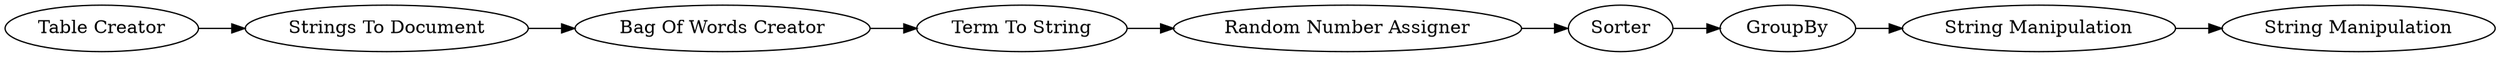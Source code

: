 digraph {
	7 -> 8
	8 -> 9
	3 -> 4
	1 -> 2
	9 -> 10
	2 -> 3
	6 -> 7
	4 -> 6
	1 [label="Table Creator"]
	7 [label=Sorter]
	9 [label="String Manipulation"]
	4 [label="Term To String"]
	6 [label="Random Number Assigner"]
	8 [label=GroupBy]
	3 [label="Bag Of Words Creator"]
	2 [label="Strings To Document"]
	10 [label="String Manipulation"]
	rankdir=LR
}
